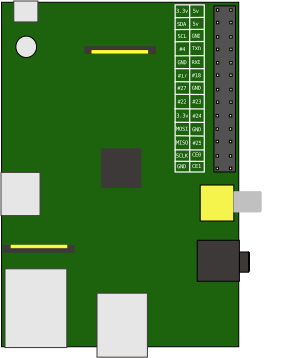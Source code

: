 <?xml version="1.0" encoding="UTF-8"?>
<dia:diagram xmlns:dia="http://www.lysator.liu.se/~alla/dia/">
  <dia:layer name="Background" visible="true" active="true">
    <dia:group>
      <dia:object type="Standard - Box" version="0" id="O0">
        <dia:attribute name="obj_pos">
          <dia:point val="3.496,3.801"/>
        </dia:attribute>
        <dia:attribute name="obj_bb">
          <dia:rectangle val="3.496,3.801;15.355,21.025"/>
        </dia:attribute>
        <dia:attribute name="elem_corner">
          <dia:point val="3.496,3.801"/>
        </dia:attribute>
        <dia:attribute name="elem_width">
          <dia:real val="11.859"/>
        </dia:attribute>
        <dia:attribute name="elem_height">
          <dia:real val="17.224"/>
        </dia:attribute>
        <dia:attribute name="border_width">
          <dia:real val="1.411e-38"/>
        </dia:attribute>
        <dia:attribute name="inner_color">
          <dia:color val="#1d630e"/>
        </dia:attribute>
        <dia:attribute name="show_background">
          <dia:boolean val="true"/>
        </dia:attribute>
      </dia:object>
      <dia:object type="Standard - Box" version="0" id="O1">
        <dia:attribute name="obj_pos">
          <dia:point val="14.115,3.981"/>
        </dia:attribute>
        <dia:attribute name="obj_bb">
          <dia:rectangle val="14.115,3.981;15.195,12.289"/>
        </dia:attribute>
        <dia:attribute name="elem_corner">
          <dia:point val="14.115,3.981"/>
        </dia:attribute>
        <dia:attribute name="elem_width">
          <dia:real val="1.08"/>
        </dia:attribute>
        <dia:attribute name="elem_height">
          <dia:real val="8.307"/>
        </dia:attribute>
        <dia:attribute name="border_width">
          <dia:real val="1.411e-38"/>
        </dia:attribute>
        <dia:attribute name="inner_color">
          <dia:color val="#525252"/>
        </dia:attribute>
        <dia:attribute name="show_background">
          <dia:boolean val="true"/>
        </dia:attribute>
      </dia:object>
      <dia:object type="Standard - Box" version="0" id="O2">
        <dia:attribute name="obj_pos">
          <dia:point val="14.243,5.471"/>
        </dia:attribute>
        <dia:attribute name="obj_bb">
          <dia:rectangle val="14.243,5.471;14.359,5.599"/>
        </dia:attribute>
        <dia:attribute name="elem_corner">
          <dia:point val="14.243,5.471"/>
        </dia:attribute>
        <dia:attribute name="elem_width">
          <dia:real val="0.116"/>
        </dia:attribute>
        <dia:attribute name="elem_height">
          <dia:real val="0.127"/>
        </dia:attribute>
        <dia:attribute name="border_width">
          <dia:real val="1.411e-38"/>
        </dia:attribute>
        <dia:attribute name="inner_color">
          <dia:color val="#f8efa3"/>
        </dia:attribute>
        <dia:attribute name="show_background">
          <dia:boolean val="true"/>
        </dia:attribute>
      </dia:object>
      <dia:object type="Standard - Box" version="0" id="O3">
        <dia:attribute name="obj_pos">
          <dia:point val="14.907,5.471"/>
        </dia:attribute>
        <dia:attribute name="obj_bb">
          <dia:rectangle val="14.907,5.471;15.023,5.599"/>
        </dia:attribute>
        <dia:attribute name="elem_corner">
          <dia:point val="14.907,5.471"/>
        </dia:attribute>
        <dia:attribute name="elem_width">
          <dia:real val="0.116"/>
        </dia:attribute>
        <dia:attribute name="elem_height">
          <dia:real val="0.127"/>
        </dia:attribute>
        <dia:attribute name="border_width">
          <dia:real val="1.411e-38"/>
        </dia:attribute>
        <dia:attribute name="inner_color">
          <dia:color val="#f8efa3"/>
        </dia:attribute>
        <dia:attribute name="show_background">
          <dia:boolean val="true"/>
        </dia:attribute>
      </dia:object>
      <dia:object type="Standard - Box" version="0" id="O4">
        <dia:attribute name="obj_pos">
          <dia:point val="14.243,4.126"/>
        </dia:attribute>
        <dia:attribute name="obj_bb">
          <dia:rectangle val="14.243,4.126;14.359,4.253"/>
        </dia:attribute>
        <dia:attribute name="elem_corner">
          <dia:point val="14.243,4.126"/>
        </dia:attribute>
        <dia:attribute name="elem_width">
          <dia:real val="0.116"/>
        </dia:attribute>
        <dia:attribute name="elem_height">
          <dia:real val="0.127"/>
        </dia:attribute>
        <dia:attribute name="border_width">
          <dia:real val="1.411e-38"/>
        </dia:attribute>
        <dia:attribute name="inner_color">
          <dia:color val="#f8efa3"/>
        </dia:attribute>
        <dia:attribute name="show_background">
          <dia:boolean val="true"/>
        </dia:attribute>
      </dia:object>
      <dia:object type="Standard - Box" version="0" id="O5">
        <dia:attribute name="obj_pos">
          <dia:point val="14.907,4.126"/>
        </dia:attribute>
        <dia:attribute name="obj_bb">
          <dia:rectangle val="14.907,4.126;15.023,4.253"/>
        </dia:attribute>
        <dia:attribute name="elem_corner">
          <dia:point val="14.907,4.126"/>
        </dia:attribute>
        <dia:attribute name="elem_width">
          <dia:real val="0.116"/>
        </dia:attribute>
        <dia:attribute name="elem_height">
          <dia:real val="0.127"/>
        </dia:attribute>
        <dia:attribute name="border_width">
          <dia:real val="1.411e-38"/>
        </dia:attribute>
        <dia:attribute name="inner_color">
          <dia:color val="#f8efa3"/>
        </dia:attribute>
        <dia:attribute name="show_background">
          <dia:boolean val="true"/>
        </dia:attribute>
      </dia:object>
      <dia:object type="Standard - Box" version="0" id="O6">
        <dia:attribute name="obj_pos">
          <dia:point val="14.243,4.751"/>
        </dia:attribute>
        <dia:attribute name="obj_bb">
          <dia:rectangle val="14.243,4.751;14.359,4.879"/>
        </dia:attribute>
        <dia:attribute name="elem_corner">
          <dia:point val="14.243,4.751"/>
        </dia:attribute>
        <dia:attribute name="elem_width">
          <dia:real val="0.116"/>
        </dia:attribute>
        <dia:attribute name="elem_height">
          <dia:real val="0.127"/>
        </dia:attribute>
        <dia:attribute name="border_width">
          <dia:real val="1.411e-38"/>
        </dia:attribute>
        <dia:attribute name="inner_color">
          <dia:color val="#f8efa3"/>
        </dia:attribute>
        <dia:attribute name="show_background">
          <dia:boolean val="true"/>
        </dia:attribute>
      </dia:object>
      <dia:object type="Standard - Box" version="0" id="O7">
        <dia:attribute name="obj_pos">
          <dia:point val="14.907,4.751"/>
        </dia:attribute>
        <dia:attribute name="obj_bb">
          <dia:rectangle val="14.907,4.751;15.023,4.879"/>
        </dia:attribute>
        <dia:attribute name="elem_corner">
          <dia:point val="14.907,4.751"/>
        </dia:attribute>
        <dia:attribute name="elem_width">
          <dia:real val="0.116"/>
        </dia:attribute>
        <dia:attribute name="elem_height">
          <dia:real val="0.127"/>
        </dia:attribute>
        <dia:attribute name="border_width">
          <dia:real val="1.411e-38"/>
        </dia:attribute>
        <dia:attribute name="inner_color">
          <dia:color val="#f8efa3"/>
        </dia:attribute>
        <dia:attribute name="show_background">
          <dia:boolean val="true"/>
        </dia:attribute>
      </dia:object>
      <dia:object type="Standard - Box" version="0" id="O8">
        <dia:attribute name="obj_pos">
          <dia:point val="14.243,6.096"/>
        </dia:attribute>
        <dia:attribute name="obj_bb">
          <dia:rectangle val="14.243,6.096;14.359,6.224"/>
        </dia:attribute>
        <dia:attribute name="elem_corner">
          <dia:point val="14.243,6.096"/>
        </dia:attribute>
        <dia:attribute name="elem_width">
          <dia:real val="0.116"/>
        </dia:attribute>
        <dia:attribute name="elem_height">
          <dia:real val="0.128"/>
        </dia:attribute>
        <dia:attribute name="border_width">
          <dia:real val="1.411e-38"/>
        </dia:attribute>
        <dia:attribute name="inner_color">
          <dia:color val="#f8efa3"/>
        </dia:attribute>
        <dia:attribute name="show_background">
          <dia:boolean val="true"/>
        </dia:attribute>
      </dia:object>
      <dia:object type="Standard - Box" version="0" id="O9">
        <dia:attribute name="obj_pos">
          <dia:point val="14.907,6.096"/>
        </dia:attribute>
        <dia:attribute name="obj_bb">
          <dia:rectangle val="14.907,6.096;15.023,6.224"/>
        </dia:attribute>
        <dia:attribute name="elem_corner">
          <dia:point val="14.907,6.096"/>
        </dia:attribute>
        <dia:attribute name="elem_width">
          <dia:real val="0.116"/>
        </dia:attribute>
        <dia:attribute name="elem_height">
          <dia:real val="0.128"/>
        </dia:attribute>
        <dia:attribute name="border_width">
          <dia:real val="1.411e-38"/>
        </dia:attribute>
        <dia:attribute name="inner_color">
          <dia:color val="#f8efa3"/>
        </dia:attribute>
        <dia:attribute name="show_background">
          <dia:boolean val="true"/>
        </dia:attribute>
      </dia:object>
      <dia:object type="Standard - Box" version="0" id="O10">
        <dia:attribute name="obj_pos">
          <dia:point val="14.243,8.106"/>
        </dia:attribute>
        <dia:attribute name="obj_bb">
          <dia:rectangle val="14.243,8.106;14.359,8.234"/>
        </dia:attribute>
        <dia:attribute name="elem_corner">
          <dia:point val="14.243,8.106"/>
        </dia:attribute>
        <dia:attribute name="elem_width">
          <dia:real val="0.116"/>
        </dia:attribute>
        <dia:attribute name="elem_height">
          <dia:real val="0.127"/>
        </dia:attribute>
        <dia:attribute name="border_width">
          <dia:real val="1.411e-38"/>
        </dia:attribute>
        <dia:attribute name="inner_color">
          <dia:color val="#f8efa3"/>
        </dia:attribute>
        <dia:attribute name="show_background">
          <dia:boolean val="true"/>
        </dia:attribute>
      </dia:object>
      <dia:object type="Standard - Box" version="0" id="O11">
        <dia:attribute name="obj_pos">
          <dia:point val="14.907,8.106"/>
        </dia:attribute>
        <dia:attribute name="obj_bb">
          <dia:rectangle val="14.907,8.106;15.023,8.234"/>
        </dia:attribute>
        <dia:attribute name="elem_corner">
          <dia:point val="14.907,8.106"/>
        </dia:attribute>
        <dia:attribute name="elem_width">
          <dia:real val="0.116"/>
        </dia:attribute>
        <dia:attribute name="elem_height">
          <dia:real val="0.127"/>
        </dia:attribute>
        <dia:attribute name="border_width">
          <dia:real val="1.411e-38"/>
        </dia:attribute>
        <dia:attribute name="inner_color">
          <dia:color val="#f8efa3"/>
        </dia:attribute>
        <dia:attribute name="show_background">
          <dia:boolean val="true"/>
        </dia:attribute>
      </dia:object>
      <dia:object type="Standard - Box" version="0" id="O12">
        <dia:attribute name="obj_pos">
          <dia:point val="14.243,8.732"/>
        </dia:attribute>
        <dia:attribute name="obj_bb">
          <dia:rectangle val="14.243,8.732;14.359,8.859"/>
        </dia:attribute>
        <dia:attribute name="elem_corner">
          <dia:point val="14.243,8.732"/>
        </dia:attribute>
        <dia:attribute name="elem_width">
          <dia:real val="0.116"/>
        </dia:attribute>
        <dia:attribute name="elem_height">
          <dia:real val="0.127"/>
        </dia:attribute>
        <dia:attribute name="border_width">
          <dia:real val="1.411e-38"/>
        </dia:attribute>
        <dia:attribute name="inner_color">
          <dia:color val="#f8efa3"/>
        </dia:attribute>
        <dia:attribute name="show_background">
          <dia:boolean val="true"/>
        </dia:attribute>
      </dia:object>
      <dia:object type="Standard - Box" version="0" id="O13">
        <dia:attribute name="obj_pos">
          <dia:point val="14.907,8.732"/>
        </dia:attribute>
        <dia:attribute name="obj_bb">
          <dia:rectangle val="14.907,8.732;15.023,8.859"/>
        </dia:attribute>
        <dia:attribute name="elem_corner">
          <dia:point val="14.907,8.732"/>
        </dia:attribute>
        <dia:attribute name="elem_width">
          <dia:real val="0.116"/>
        </dia:attribute>
        <dia:attribute name="elem_height">
          <dia:real val="0.127"/>
        </dia:attribute>
        <dia:attribute name="border_width">
          <dia:real val="1.411e-38"/>
        </dia:attribute>
        <dia:attribute name="inner_color">
          <dia:color val="#f8efa3"/>
        </dia:attribute>
        <dia:attribute name="show_background">
          <dia:boolean val="true"/>
        </dia:attribute>
      </dia:object>
      <dia:object type="Standard - Box" version="0" id="O14">
        <dia:attribute name="obj_pos">
          <dia:point val="14.243,6.761"/>
        </dia:attribute>
        <dia:attribute name="obj_bb">
          <dia:rectangle val="14.243,6.761;14.359,6.889"/>
        </dia:attribute>
        <dia:attribute name="elem_corner">
          <dia:point val="14.243,6.761"/>
        </dia:attribute>
        <dia:attribute name="elem_width">
          <dia:real val="0.116"/>
        </dia:attribute>
        <dia:attribute name="elem_height">
          <dia:real val="0.128"/>
        </dia:attribute>
        <dia:attribute name="border_width">
          <dia:real val="1.411e-38"/>
        </dia:attribute>
        <dia:attribute name="inner_color">
          <dia:color val="#f8efa3"/>
        </dia:attribute>
        <dia:attribute name="show_background">
          <dia:boolean val="true"/>
        </dia:attribute>
      </dia:object>
      <dia:object type="Standard - Box" version="0" id="O15">
        <dia:attribute name="obj_pos">
          <dia:point val="14.907,6.761"/>
        </dia:attribute>
        <dia:attribute name="obj_bb">
          <dia:rectangle val="14.907,6.761;15.023,6.889"/>
        </dia:attribute>
        <dia:attribute name="elem_corner">
          <dia:point val="14.907,6.761"/>
        </dia:attribute>
        <dia:attribute name="elem_width">
          <dia:real val="0.116"/>
        </dia:attribute>
        <dia:attribute name="elem_height">
          <dia:real val="0.128"/>
        </dia:attribute>
        <dia:attribute name="border_width">
          <dia:real val="1.411e-38"/>
        </dia:attribute>
        <dia:attribute name="inner_color">
          <dia:color val="#f8efa3"/>
        </dia:attribute>
        <dia:attribute name="show_background">
          <dia:boolean val="true"/>
        </dia:attribute>
      </dia:object>
      <dia:object type="Standard - Box" version="0" id="O16">
        <dia:attribute name="obj_pos">
          <dia:point val="14.243,7.386"/>
        </dia:attribute>
        <dia:attribute name="obj_bb">
          <dia:rectangle val="14.243,7.386;14.359,7.514"/>
        </dia:attribute>
        <dia:attribute name="elem_corner">
          <dia:point val="14.243,7.386"/>
        </dia:attribute>
        <dia:attribute name="elem_width">
          <dia:real val="0.116"/>
        </dia:attribute>
        <dia:attribute name="elem_height">
          <dia:real val="0.127"/>
        </dia:attribute>
        <dia:attribute name="border_width">
          <dia:real val="1.411e-38"/>
        </dia:attribute>
        <dia:attribute name="inner_color">
          <dia:color val="#f8efa3"/>
        </dia:attribute>
        <dia:attribute name="show_background">
          <dia:boolean val="true"/>
        </dia:attribute>
      </dia:object>
      <dia:object type="Standard - Box" version="0" id="O17">
        <dia:attribute name="obj_pos">
          <dia:point val="14.907,7.386"/>
        </dia:attribute>
        <dia:attribute name="obj_bb">
          <dia:rectangle val="14.907,7.386;15.023,7.514"/>
        </dia:attribute>
        <dia:attribute name="elem_corner">
          <dia:point val="14.907,7.386"/>
        </dia:attribute>
        <dia:attribute name="elem_width">
          <dia:real val="0.116"/>
        </dia:attribute>
        <dia:attribute name="elem_height">
          <dia:real val="0.127"/>
        </dia:attribute>
        <dia:attribute name="border_width">
          <dia:real val="1.411e-38"/>
        </dia:attribute>
        <dia:attribute name="inner_color">
          <dia:color val="#f8efa3"/>
        </dia:attribute>
        <dia:attribute name="show_background">
          <dia:boolean val="true"/>
        </dia:attribute>
      </dia:object>
      <dia:object type="Standard - Box" version="0" id="O18">
        <dia:attribute name="obj_pos">
          <dia:point val="14.223,9.411"/>
        </dia:attribute>
        <dia:attribute name="obj_bb">
          <dia:rectangle val="14.223,9.411;14.34,9.538"/>
        </dia:attribute>
        <dia:attribute name="elem_corner">
          <dia:point val="14.223,9.411"/>
        </dia:attribute>
        <dia:attribute name="elem_width">
          <dia:real val="0.116"/>
        </dia:attribute>
        <dia:attribute name="elem_height">
          <dia:real val="0.127"/>
        </dia:attribute>
        <dia:attribute name="border_width">
          <dia:real val="1.411e-38"/>
        </dia:attribute>
        <dia:attribute name="inner_color">
          <dia:color val="#f8efa3"/>
        </dia:attribute>
        <dia:attribute name="show_background">
          <dia:boolean val="true"/>
        </dia:attribute>
      </dia:object>
      <dia:object type="Standard - Box" version="0" id="O19">
        <dia:attribute name="obj_pos">
          <dia:point val="14.887,9.411"/>
        </dia:attribute>
        <dia:attribute name="obj_bb">
          <dia:rectangle val="14.887,9.411;15.004,9.538"/>
        </dia:attribute>
        <dia:attribute name="elem_corner">
          <dia:point val="14.887,9.411"/>
        </dia:attribute>
        <dia:attribute name="elem_width">
          <dia:real val="0.116"/>
        </dia:attribute>
        <dia:attribute name="elem_height">
          <dia:real val="0.127"/>
        </dia:attribute>
        <dia:attribute name="border_width">
          <dia:real val="1.411e-38"/>
        </dia:attribute>
        <dia:attribute name="inner_color">
          <dia:color val="#f8efa3"/>
        </dia:attribute>
        <dia:attribute name="show_background">
          <dia:boolean val="true"/>
        </dia:attribute>
      </dia:object>
      <dia:object type="Standard - Box" version="0" id="O20">
        <dia:attribute name="obj_pos">
          <dia:point val="14.223,11.421"/>
        </dia:attribute>
        <dia:attribute name="obj_bb">
          <dia:rectangle val="14.223,11.421;14.34,11.548"/>
        </dia:attribute>
        <dia:attribute name="elem_corner">
          <dia:point val="14.223,11.421"/>
        </dia:attribute>
        <dia:attribute name="elem_width">
          <dia:real val="0.116"/>
        </dia:attribute>
        <dia:attribute name="elem_height">
          <dia:real val="0.127"/>
        </dia:attribute>
        <dia:attribute name="border_width">
          <dia:real val="1.411e-38"/>
        </dia:attribute>
        <dia:attribute name="inner_color">
          <dia:color val="#f8efa3"/>
        </dia:attribute>
        <dia:attribute name="show_background">
          <dia:boolean val="true"/>
        </dia:attribute>
      </dia:object>
      <dia:object type="Standard - Box" version="0" id="O21">
        <dia:attribute name="obj_pos">
          <dia:point val="14.887,11.421"/>
        </dia:attribute>
        <dia:attribute name="obj_bb">
          <dia:rectangle val="14.887,11.421;15.004,11.548"/>
        </dia:attribute>
        <dia:attribute name="elem_corner">
          <dia:point val="14.887,11.421"/>
        </dia:attribute>
        <dia:attribute name="elem_width">
          <dia:real val="0.116"/>
        </dia:attribute>
        <dia:attribute name="elem_height">
          <dia:real val="0.127"/>
        </dia:attribute>
        <dia:attribute name="border_width">
          <dia:real val="1.411e-38"/>
        </dia:attribute>
        <dia:attribute name="inner_color">
          <dia:color val="#f8efa3"/>
        </dia:attribute>
        <dia:attribute name="show_background">
          <dia:boolean val="true"/>
        </dia:attribute>
      </dia:object>
      <dia:object type="Standard - Box" version="0" id="O22">
        <dia:attribute name="obj_pos">
          <dia:point val="14.223,12.046"/>
        </dia:attribute>
        <dia:attribute name="obj_bb">
          <dia:rectangle val="14.223,12.046;14.34,12.174"/>
        </dia:attribute>
        <dia:attribute name="elem_corner">
          <dia:point val="14.223,12.046"/>
        </dia:attribute>
        <dia:attribute name="elem_width">
          <dia:real val="0.116"/>
        </dia:attribute>
        <dia:attribute name="elem_height">
          <dia:real val="0.127"/>
        </dia:attribute>
        <dia:attribute name="border_width">
          <dia:real val="1.411e-38"/>
        </dia:attribute>
        <dia:attribute name="inner_color">
          <dia:color val="#f8efa3"/>
        </dia:attribute>
        <dia:attribute name="show_background">
          <dia:boolean val="true"/>
        </dia:attribute>
      </dia:object>
      <dia:object type="Standard - Box" version="0" id="O23">
        <dia:attribute name="obj_pos">
          <dia:point val="14.887,12.046"/>
        </dia:attribute>
        <dia:attribute name="obj_bb">
          <dia:rectangle val="14.887,12.046;15.004,12.174"/>
        </dia:attribute>
        <dia:attribute name="elem_corner">
          <dia:point val="14.887,12.046"/>
        </dia:attribute>
        <dia:attribute name="elem_width">
          <dia:real val="0.116"/>
        </dia:attribute>
        <dia:attribute name="elem_height">
          <dia:real val="0.127"/>
        </dia:attribute>
        <dia:attribute name="border_width">
          <dia:real val="1.411e-38"/>
        </dia:attribute>
        <dia:attribute name="inner_color">
          <dia:color val="#f8efa3"/>
        </dia:attribute>
        <dia:attribute name="show_background">
          <dia:boolean val="true"/>
        </dia:attribute>
      </dia:object>
      <dia:object type="Standard - Box" version="0" id="O24">
        <dia:attribute name="obj_pos">
          <dia:point val="14.223,10.075"/>
        </dia:attribute>
        <dia:attribute name="obj_bb">
          <dia:rectangle val="14.223,10.075;14.34,10.203"/>
        </dia:attribute>
        <dia:attribute name="elem_corner">
          <dia:point val="14.223,10.075"/>
        </dia:attribute>
        <dia:attribute name="elem_width">
          <dia:real val="0.116"/>
        </dia:attribute>
        <dia:attribute name="elem_height">
          <dia:real val="0.127"/>
        </dia:attribute>
        <dia:attribute name="border_width">
          <dia:real val="1.411e-38"/>
        </dia:attribute>
        <dia:attribute name="inner_color">
          <dia:color val="#f8efa3"/>
        </dia:attribute>
        <dia:attribute name="show_background">
          <dia:boolean val="true"/>
        </dia:attribute>
      </dia:object>
      <dia:object type="Standard - Box" version="0" id="O25">
        <dia:attribute name="obj_pos">
          <dia:point val="14.887,10.075"/>
        </dia:attribute>
        <dia:attribute name="obj_bb">
          <dia:rectangle val="14.887,10.075;15.004,10.203"/>
        </dia:attribute>
        <dia:attribute name="elem_corner">
          <dia:point val="14.887,10.075"/>
        </dia:attribute>
        <dia:attribute name="elem_width">
          <dia:real val="0.116"/>
        </dia:attribute>
        <dia:attribute name="elem_height">
          <dia:real val="0.127"/>
        </dia:attribute>
        <dia:attribute name="border_width">
          <dia:real val="1.411e-38"/>
        </dia:attribute>
        <dia:attribute name="inner_color">
          <dia:color val="#f8efa3"/>
        </dia:attribute>
        <dia:attribute name="show_background">
          <dia:boolean val="true"/>
        </dia:attribute>
      </dia:object>
      <dia:object type="Standard - Box" version="0" id="O26">
        <dia:attribute name="obj_pos">
          <dia:point val="14.223,10.701"/>
        </dia:attribute>
        <dia:attribute name="obj_bb">
          <dia:rectangle val="14.223,10.701;14.34,10.828"/>
        </dia:attribute>
        <dia:attribute name="elem_corner">
          <dia:point val="14.223,10.701"/>
        </dia:attribute>
        <dia:attribute name="elem_width">
          <dia:real val="0.116"/>
        </dia:attribute>
        <dia:attribute name="elem_height">
          <dia:real val="0.127"/>
        </dia:attribute>
        <dia:attribute name="border_width">
          <dia:real val="1.411e-38"/>
        </dia:attribute>
        <dia:attribute name="inner_color">
          <dia:color val="#f8efa3"/>
        </dia:attribute>
        <dia:attribute name="show_background">
          <dia:boolean val="true"/>
        </dia:attribute>
      </dia:object>
      <dia:object type="Standard - Box" version="0" id="O27">
        <dia:attribute name="obj_pos">
          <dia:point val="14.887,10.701"/>
        </dia:attribute>
        <dia:attribute name="obj_bb">
          <dia:rectangle val="14.887,10.701;15.004,10.828"/>
        </dia:attribute>
        <dia:attribute name="elem_corner">
          <dia:point val="14.887,10.701"/>
        </dia:attribute>
        <dia:attribute name="elem_width">
          <dia:real val="0.116"/>
        </dia:attribute>
        <dia:attribute name="elem_height">
          <dia:real val="0.127"/>
        </dia:attribute>
        <dia:attribute name="border_width">
          <dia:real val="1.411e-38"/>
        </dia:attribute>
        <dia:attribute name="inner_color">
          <dia:color val="#f8efa3"/>
        </dia:attribute>
        <dia:attribute name="show_background">
          <dia:boolean val="true"/>
        </dia:attribute>
      </dia:object>
      <dia:object type="Standard - Box" version="0" id="O28">
        <dia:attribute name="obj_pos">
          <dia:point val="13.428,12.939"/>
        </dia:attribute>
        <dia:attribute name="obj_bb">
          <dia:rectangle val="13.428,12.939;15.107,14.739"/>
        </dia:attribute>
        <dia:attribute name="elem_corner">
          <dia:point val="13.428,12.939"/>
        </dia:attribute>
        <dia:attribute name="elem_width">
          <dia:real val="1.68"/>
        </dia:attribute>
        <dia:attribute name="elem_height">
          <dia:real val="1.8"/>
        </dia:attribute>
        <dia:attribute name="border_width">
          <dia:real val="1.411e-38"/>
        </dia:attribute>
        <dia:attribute name="inner_color">
          <dia:color val="#f4f44c"/>
        </dia:attribute>
        <dia:attribute name="show_background">
          <dia:boolean val="true"/>
        </dia:attribute>
      </dia:object>
      <dia:object type="Standard - Box" version="0" id="O29">
        <dia:attribute name="obj_pos">
          <dia:point val="16.367,13.281"/>
        </dia:attribute>
        <dia:attribute name="obj_bb">
          <dia:rectangle val="16.367,13.281;16.477,14.263"/>
        </dia:attribute>
        <dia:attribute name="elem_corner">
          <dia:point val="16.367,13.281"/>
        </dia:attribute>
        <dia:attribute name="elem_width">
          <dia:real val="0.109"/>
        </dia:attribute>
        <dia:attribute name="elem_height">
          <dia:real val="0.982"/>
        </dia:attribute>
        <dia:attribute name="border_width">
          <dia:real val="1.411e-38"/>
        </dia:attribute>
        <dia:attribute name="border_color">
          <dia:color val="#c0c0c0"/>
        </dia:attribute>
        <dia:attribute name="inner_color">
          <dia:color val="#c0c0c0"/>
        </dia:attribute>
        <dia:attribute name="show_background">
          <dia:boolean val="true"/>
        </dia:attribute>
        <dia:attribute name="corner_radius">
          <dia:real val="1.1"/>
        </dia:attribute>
      </dia:object>
      <dia:object type="Standard - Box" version="0" id="O30">
        <dia:attribute name="obj_pos">
          <dia:point val="15.113,13.276"/>
        </dia:attribute>
        <dia:attribute name="obj_bb">
          <dia:rectangle val="15.113,13.276;16.433,14.286"/>
        </dia:attribute>
        <dia:attribute name="elem_corner">
          <dia:point val="15.113,13.276"/>
        </dia:attribute>
        <dia:attribute name="elem_width">
          <dia:real val="1.32"/>
        </dia:attribute>
        <dia:attribute name="elem_height">
          <dia:real val="1.009"/>
        </dia:attribute>
        <dia:attribute name="border_width">
          <dia:real val="1.411e-38"/>
        </dia:attribute>
        <dia:attribute name="border_color">
          <dia:color val="#c0c0c0"/>
        </dia:attribute>
        <dia:attribute name="inner_color">
          <dia:color val="#c0c0c0"/>
        </dia:attribute>
        <dia:attribute name="show_background">
          <dia:boolean val="true"/>
        </dia:attribute>
      </dia:object>
      <dia:object type="Standard - Box" version="0" id="O31">
        <dia:attribute name="obj_pos">
          <dia:point val="13.28,15.702"/>
        </dia:attribute>
        <dia:attribute name="obj_bb">
          <dia:rectangle val="13.28,15.702;15.387,17.75"/>
        </dia:attribute>
        <dia:attribute name="elem_corner">
          <dia:point val="13.28,15.702"/>
        </dia:attribute>
        <dia:attribute name="elem_width">
          <dia:real val="2.106"/>
        </dia:attribute>
        <dia:attribute name="elem_height">
          <dia:real val="2.048"/>
        </dia:attribute>
        <dia:attribute name="border_width">
          <dia:real val="1.411e-38"/>
        </dia:attribute>
        <dia:attribute name="inner_color">
          <dia:color val="#3e3939"/>
        </dia:attribute>
        <dia:attribute name="show_background">
          <dia:boolean val="true"/>
        </dia:attribute>
      </dia:object>
      <dia:object type="Standard - Box" version="0" id="O32">
        <dia:attribute name="obj_pos">
          <dia:point val="15.784,16.292"/>
        </dia:attribute>
        <dia:attribute name="obj_bb">
          <dia:rectangle val="15.784,16.292;15.894,17.275"/>
        </dia:attribute>
        <dia:attribute name="elem_corner">
          <dia:point val="15.784,16.292"/>
        </dia:attribute>
        <dia:attribute name="elem_width">
          <dia:real val="0.109"/>
        </dia:attribute>
        <dia:attribute name="elem_height">
          <dia:real val="0.982"/>
        </dia:attribute>
        <dia:attribute name="border_width">
          <dia:real val="1.411e-38"/>
        </dia:attribute>
        <dia:attribute name="inner_color">
          <dia:color val="#3e3939"/>
        </dia:attribute>
        <dia:attribute name="show_background">
          <dia:boolean val="true"/>
        </dia:attribute>
        <dia:attribute name="corner_radius">
          <dia:real val="1.1"/>
        </dia:attribute>
      </dia:object>
      <dia:object type="Standard - Box" version="0" id="O33">
        <dia:attribute name="obj_pos">
          <dia:point val="15.392,16.288"/>
        </dia:attribute>
        <dia:attribute name="obj_bb">
          <dia:rectangle val="15.392,16.288;15.845,17.297"/>
        </dia:attribute>
        <dia:attribute name="elem_corner">
          <dia:point val="15.392,16.288"/>
        </dia:attribute>
        <dia:attribute name="elem_width">
          <dia:real val="0.454"/>
        </dia:attribute>
        <dia:attribute name="elem_height">
          <dia:real val="1.009"/>
        </dia:attribute>
        <dia:attribute name="border_width">
          <dia:real val="1.411e-38"/>
        </dia:attribute>
        <dia:attribute name="inner_color">
          <dia:color val="#3e3939"/>
        </dia:attribute>
        <dia:attribute name="show_background">
          <dia:boolean val="true"/>
        </dia:attribute>
      </dia:object>
      <dia:object type="Standard - Box" version="0" id="O34">
        <dia:attribute name="obj_pos">
          <dia:point val="8.268,18.346"/>
        </dia:attribute>
        <dia:attribute name="obj_bb">
          <dia:rectangle val="8.268,18.346;10.788,21.546"/>
        </dia:attribute>
        <dia:attribute name="elem_corner">
          <dia:point val="8.268,18.346"/>
        </dia:attribute>
        <dia:attribute name="elem_width">
          <dia:real val="2.52"/>
        </dia:attribute>
        <dia:attribute name="elem_height">
          <dia:real val="3.2"/>
        </dia:attribute>
        <dia:attribute name="border_width">
          <dia:real val="1.411e-38"/>
        </dia:attribute>
        <dia:attribute name="border_color">
          <dia:color val="#3e3939"/>
        </dia:attribute>
        <dia:attribute name="inner_color">
          <dia:color val="#e6e6e6"/>
        </dia:attribute>
        <dia:attribute name="show_background">
          <dia:boolean val="true"/>
        </dia:attribute>
      </dia:object>
      <dia:object type="Standard - Box" version="0" id="O35">
        <dia:attribute name="obj_pos">
          <dia:point val="3.668,17.129"/>
        </dia:attribute>
        <dia:attribute name="obj_bb">
          <dia:rectangle val="3.668,17.129;6.759,21.066"/>
        </dia:attribute>
        <dia:attribute name="elem_corner">
          <dia:point val="3.668,17.129"/>
        </dia:attribute>
        <dia:attribute name="elem_width">
          <dia:real val="3.091"/>
        </dia:attribute>
        <dia:attribute name="elem_height">
          <dia:real val="3.937"/>
        </dia:attribute>
        <dia:attribute name="border_width">
          <dia:real val="1.411e-38"/>
        </dia:attribute>
        <dia:attribute name="border_color">
          <dia:color val="#3e3939"/>
        </dia:attribute>
        <dia:attribute name="inner_color">
          <dia:color val="#e6e6e6"/>
        </dia:attribute>
        <dia:attribute name="show_background">
          <dia:boolean val="true"/>
        </dia:attribute>
      </dia:object>
      <dia:object type="Standard - Box" version="0" id="O36">
        <dia:attribute name="obj_pos">
          <dia:point val="3.468,12.306"/>
        </dia:attribute>
        <dia:attribute name="obj_bb">
          <dia:rectangle val="3.468,12.306;5.42,14.47"/>
        </dia:attribute>
        <dia:attribute name="elem_corner">
          <dia:point val="3.468,12.306"/>
        </dia:attribute>
        <dia:attribute name="elem_width">
          <dia:real val="1.952"/>
        </dia:attribute>
        <dia:attribute name="elem_height">
          <dia:real val="2.164"/>
        </dia:attribute>
        <dia:attribute name="border_width">
          <dia:real val="1.411e-38"/>
        </dia:attribute>
        <dia:attribute name="border_color">
          <dia:color val="#3e3939"/>
        </dia:attribute>
        <dia:attribute name="inner_color">
          <dia:color val="#e6e6e6"/>
        </dia:attribute>
        <dia:attribute name="show_background">
          <dia:boolean val="true"/>
        </dia:attribute>
      </dia:object>
      <dia:object type="Standard - Ellipse" version="0" id="O37">
        <dia:attribute name="obj_pos">
          <dia:point val="4.21,5.492"/>
        </dia:attribute>
        <dia:attribute name="obj_bb">
          <dia:rectangle val="4.21,5.492;5.248,6.565"/>
        </dia:attribute>
        <dia:attribute name="elem_corner">
          <dia:point val="4.21,5.492"/>
        </dia:attribute>
        <dia:attribute name="elem_width">
          <dia:real val="1.038"/>
        </dia:attribute>
        <dia:attribute name="elem_height">
          <dia:real val="1.073"/>
        </dia:attribute>
        <dia:attribute name="border_width">
          <dia:real val="1.411e-38"/>
        </dia:attribute>
        <dia:attribute name="inner_color">
          <dia:color val="#e6e6e6"/>
        </dia:attribute>
      </dia:object>
      <dia:object type="Standard - Box" version="0" id="O38">
        <dia:attribute name="obj_pos">
          <dia:point val="4.107,3.738"/>
        </dia:attribute>
        <dia:attribute name="obj_bb">
          <dia:rectangle val="4.107,3.738;5.313,4.785"/>
        </dia:attribute>
        <dia:attribute name="elem_corner">
          <dia:point val="4.107,3.738"/>
        </dia:attribute>
        <dia:attribute name="elem_width">
          <dia:real val="1.206"/>
        </dia:attribute>
        <dia:attribute name="elem_height">
          <dia:real val="1.047"/>
        </dia:attribute>
        <dia:attribute name="border_width">
          <dia:real val="1.411e-38"/>
        </dia:attribute>
        <dia:attribute name="border_color">
          <dia:color val="#3e3939"/>
        </dia:attribute>
        <dia:attribute name="inner_color">
          <dia:color val="#e6e6e6"/>
        </dia:attribute>
        <dia:attribute name="show_background">
          <dia:boolean val="true"/>
        </dia:attribute>
      </dia:object>
      <dia:object type="Standard - Box" version="0" id="O39">
        <dia:attribute name="obj_pos">
          <dia:point val="8.487,11.13"/>
        </dia:attribute>
        <dia:attribute name="obj_bb">
          <dia:rectangle val="8.487,11.13;10.463,13.055"/>
        </dia:attribute>
        <dia:attribute name="elem_corner">
          <dia:point val="8.487,11.13"/>
        </dia:attribute>
        <dia:attribute name="elem_width">
          <dia:real val="1.976"/>
        </dia:attribute>
        <dia:attribute name="elem_height">
          <dia:real val="1.925"/>
        </dia:attribute>
        <dia:attribute name="border_width">
          <dia:real val="1.411e-38"/>
        </dia:attribute>
        <dia:attribute name="border_color">
          <dia:color val="#3e3939"/>
        </dia:attribute>
        <dia:attribute name="inner_color">
          <dia:color val="#3e3939"/>
        </dia:attribute>
        <dia:attribute name="show_background">
          <dia:boolean val="true"/>
        </dia:attribute>
      </dia:object>
      <dia:object type="Standard - Box" version="0" id="O40">
        <dia:attribute name="obj_pos">
          <dia:point val="7.663,6.02"/>
        </dia:attribute>
        <dia:attribute name="obj_bb">
          <dia:rectangle val="7.663,6.02;11.188,6.355"/>
        </dia:attribute>
        <dia:attribute name="elem_corner">
          <dia:point val="7.663,6.02"/>
        </dia:attribute>
        <dia:attribute name="elem_width">
          <dia:real val="3.525"/>
        </dia:attribute>
        <dia:attribute name="elem_height">
          <dia:real val="0.335"/>
        </dia:attribute>
        <dia:attribute name="border_width">
          <dia:real val="1.411e-38"/>
        </dia:attribute>
        <dia:attribute name="border_color">
          <dia:color val="#3e3939"/>
        </dia:attribute>
        <dia:attribute name="inner_color">
          <dia:color val="#3e3939"/>
        </dia:attribute>
        <dia:attribute name="show_background">
          <dia:boolean val="true"/>
        </dia:attribute>
      </dia:object>
      <dia:object type="Standard - Box" version="0" id="O41">
        <dia:attribute name="obj_pos">
          <dia:point val="8.02,6.221"/>
        </dia:attribute>
        <dia:attribute name="obj_bb">
          <dia:rectangle val="8.02,6.221;10.798,6.34"/>
        </dia:attribute>
        <dia:attribute name="elem_corner">
          <dia:point val="8.02,6.221"/>
        </dia:attribute>
        <dia:attribute name="elem_width">
          <dia:real val="2.778"/>
        </dia:attribute>
        <dia:attribute name="elem_height">
          <dia:real val="0.119"/>
        </dia:attribute>
        <dia:attribute name="border_width">
          <dia:real val="1.411e-38"/>
        </dia:attribute>
        <dia:attribute name="border_color">
          <dia:color val="#ffff40"/>
        </dia:attribute>
        <dia:attribute name="inner_color">
          <dia:color val="#ffff40"/>
        </dia:attribute>
        <dia:attribute name="show_background">
          <dia:boolean val="true"/>
        </dia:attribute>
      </dia:object>
      <dia:object type="Standard - Box" version="0" id="O42">
        <dia:attribute name="obj_pos">
          <dia:point val="3.59,15.961"/>
        </dia:attribute>
        <dia:attribute name="obj_bb">
          <dia:rectangle val="3.59,15.961;7.116,16.297"/>
        </dia:attribute>
        <dia:attribute name="elem_corner">
          <dia:point val="3.59,15.961"/>
        </dia:attribute>
        <dia:attribute name="elem_width">
          <dia:real val="3.525"/>
        </dia:attribute>
        <dia:attribute name="elem_height">
          <dia:real val="0.335"/>
        </dia:attribute>
        <dia:attribute name="border_width">
          <dia:real val="1.411e-38"/>
        </dia:attribute>
        <dia:attribute name="border_color">
          <dia:color val="#3e3939"/>
        </dia:attribute>
        <dia:attribute name="inner_color">
          <dia:color val="#3e3939"/>
        </dia:attribute>
        <dia:attribute name="show_background">
          <dia:boolean val="true"/>
        </dia:attribute>
      </dia:object>
      <dia:object type="Standard - Box" version="0" id="O43">
        <dia:attribute name="obj_pos">
          <dia:point val="3.978,15.953"/>
        </dia:attribute>
        <dia:attribute name="obj_bb">
          <dia:rectangle val="3.978,15.953;6.756,16.072"/>
        </dia:attribute>
        <dia:attribute name="elem_corner">
          <dia:point val="3.978,15.953"/>
        </dia:attribute>
        <dia:attribute name="elem_width">
          <dia:real val="2.778"/>
        </dia:attribute>
        <dia:attribute name="elem_height">
          <dia:real val="0.118"/>
        </dia:attribute>
        <dia:attribute name="border_width">
          <dia:real val="1.411e-38"/>
        </dia:attribute>
        <dia:attribute name="border_color">
          <dia:color val="#ffff40"/>
        </dia:attribute>
        <dia:attribute name="inner_color">
          <dia:color val="#ffff40"/>
        </dia:attribute>
        <dia:attribute name="show_background">
          <dia:boolean val="true"/>
        </dia:attribute>
      </dia:object>
      <dia:object type="Standard - Box" version="0" id="O44">
        <dia:attribute name="obj_pos">
          <dia:point val="12.175,3.931"/>
        </dia:attribute>
        <dia:attribute name="obj_bb">
          <dia:rectangle val="12.145,3.901;13.661,12.319"/>
        </dia:attribute>
        <dia:attribute name="elem_corner">
          <dia:point val="12.175,3.931"/>
        </dia:attribute>
        <dia:attribute name="elem_width">
          <dia:real val="1.456"/>
        </dia:attribute>
        <dia:attribute name="elem_height">
          <dia:real val="8.357"/>
        </dia:attribute>
        <dia:attribute name="border_width">
          <dia:real val="0.06"/>
        </dia:attribute>
        <dia:attribute name="border_color">
          <dia:color val="#ffffff"/>
        </dia:attribute>
        <dia:attribute name="inner_color">
          <dia:color val="#1d630e"/>
        </dia:attribute>
        <dia:attribute name="show_background">
          <dia:boolean val="true"/>
        </dia:attribute>
      </dia:object>
      <dia:object type="Standard - Line" version="0" id="O45">
        <dia:attribute name="obj_pos">
          <dia:point val="12.903,12.289"/>
        </dia:attribute>
        <dia:attribute name="obj_bb">
          <dia:rectangle val="12.873,3.901;12.933,12.319"/>
        </dia:attribute>
        <dia:attribute name="conn_endpoints">
          <dia:point val="12.903,12.289"/>
          <dia:point val="12.903,3.931"/>
        </dia:attribute>
        <dia:attribute name="numcp">
          <dia:int val="1"/>
        </dia:attribute>
        <dia:attribute name="line_color">
          <dia:color val="#ffffff"/>
        </dia:attribute>
        <dia:attribute name="line_width">
          <dia:real val="0.06"/>
        </dia:attribute>
        <dia:connections>
          <dia:connection handle="0" to="O44" connection="6"/>
          <dia:connection handle="1" to="O44" connection="1"/>
        </dia:connections>
      </dia:object>
      <dia:object type="Standard - Line" version="0" id="O46">
        <dia:attribute name="obj_pos">
          <dia:point val="12.151,11.752"/>
        </dia:attribute>
        <dia:attribute name="obj_bb">
          <dia:rectangle val="12.12,11.722;13.682,11.789"/>
        </dia:attribute>
        <dia:attribute name="conn_endpoints">
          <dia:point val="12.151,11.752"/>
          <dia:point val="13.652,11.758"/>
        </dia:attribute>
        <dia:attribute name="numcp">
          <dia:int val="1"/>
        </dia:attribute>
        <dia:attribute name="line_color">
          <dia:color val="#ffffff"/>
        </dia:attribute>
        <dia:attribute name="line_width">
          <dia:real val="0.06"/>
        </dia:attribute>
      </dia:object>
      <dia:object type="Standard - Line" version="0" id="O47">
        <dia:attribute name="obj_pos">
          <dia:point val="12.151,11.18"/>
        </dia:attribute>
        <dia:attribute name="obj_bb">
          <dia:rectangle val="12.121,11.15;13.682,11.217"/>
        </dia:attribute>
        <dia:attribute name="conn_endpoints">
          <dia:point val="12.151,11.18"/>
          <dia:point val="13.652,11.186"/>
        </dia:attribute>
        <dia:attribute name="numcp">
          <dia:int val="1"/>
        </dia:attribute>
        <dia:attribute name="line_color">
          <dia:color val="#ffffff"/>
        </dia:attribute>
        <dia:attribute name="line_width">
          <dia:real val="0.06"/>
        </dia:attribute>
      </dia:object>
      <dia:object type="Standard - Line" version="0" id="O48">
        <dia:attribute name="obj_pos">
          <dia:point val="12.145,9.801"/>
        </dia:attribute>
        <dia:attribute name="obj_bb">
          <dia:rectangle val="12.114,9.771;13.676,9.838"/>
        </dia:attribute>
        <dia:attribute name="conn_endpoints">
          <dia:point val="12.145,9.801"/>
          <dia:point val="13.646,9.808"/>
        </dia:attribute>
        <dia:attribute name="numcp">
          <dia:int val="1"/>
        </dia:attribute>
        <dia:attribute name="line_color">
          <dia:color val="#ffffff"/>
        </dia:attribute>
        <dia:attribute name="line_width">
          <dia:real val="0.06"/>
        </dia:attribute>
      </dia:object>
      <dia:object type="Standard - Line" version="0" id="O49">
        <dia:attribute name="obj_pos">
          <dia:point val="12.134,9.129"/>
        </dia:attribute>
        <dia:attribute name="obj_bb">
          <dia:rectangle val="12.104,9.098;13.666,9.165"/>
        </dia:attribute>
        <dia:attribute name="conn_endpoints">
          <dia:point val="12.134,9.129"/>
          <dia:point val="13.636,9.135"/>
        </dia:attribute>
        <dia:attribute name="numcp">
          <dia:int val="1"/>
        </dia:attribute>
        <dia:attribute name="line_color">
          <dia:color val="#ffffff"/>
        </dia:attribute>
        <dia:attribute name="line_width">
          <dia:real val="0.06"/>
        </dia:attribute>
      </dia:object>
      <dia:object type="Standard - Line" version="0" id="O50">
        <dia:attribute name="obj_pos">
          <dia:point val="12.186,8.403"/>
        </dia:attribute>
        <dia:attribute name="obj_bb">
          <dia:rectangle val="12.156,8.373;13.664,8.444"/>
        </dia:attribute>
        <dia:attribute name="conn_endpoints">
          <dia:point val="12.186,8.403"/>
          <dia:point val="13.634,8.414"/>
        </dia:attribute>
        <dia:attribute name="numcp">
          <dia:int val="1"/>
        </dia:attribute>
        <dia:attribute name="line_color">
          <dia:color val="#ffffff"/>
        </dia:attribute>
        <dia:attribute name="line_width">
          <dia:real val="0.06"/>
        </dia:attribute>
      </dia:object>
      <dia:object type="Standard - Line" version="0" id="O51">
        <dia:attribute name="obj_pos">
          <dia:point val="12.201,10.473"/>
        </dia:attribute>
        <dia:attribute name="obj_bb">
          <dia:rectangle val="12.171,10.443;13.639,10.522"/>
        </dia:attribute>
        <dia:attribute name="conn_endpoints">
          <dia:point val="12.201,10.473"/>
          <dia:point val="13.608,10.491"/>
        </dia:attribute>
        <dia:attribute name="numcp">
          <dia:int val="1"/>
        </dia:attribute>
        <dia:attribute name="line_color">
          <dia:color val="#ffffff"/>
        </dia:attribute>
        <dia:attribute name="line_width">
          <dia:real val="0.06"/>
        </dia:attribute>
      </dia:object>
      <dia:object type="Standard - Line" version="0" id="O52">
        <dia:attribute name="obj_pos">
          <dia:point val="12.149,7.774"/>
        </dia:attribute>
        <dia:attribute name="obj_bb">
          <dia:rectangle val="12.118,7.744;13.68,7.811"/>
        </dia:attribute>
        <dia:attribute name="conn_endpoints">
          <dia:point val="12.149,7.774"/>
          <dia:point val="13.65,7.781"/>
        </dia:attribute>
        <dia:attribute name="numcp">
          <dia:int val="1"/>
        </dia:attribute>
        <dia:attribute name="line_color">
          <dia:color val="#ffffff"/>
        </dia:attribute>
        <dia:attribute name="line_width">
          <dia:real val="0.06"/>
        </dia:attribute>
      </dia:object>
      <dia:object type="Standard - Line" version="0" id="O53">
        <dia:attribute name="obj_pos">
          <dia:point val="12.146,7.119"/>
        </dia:attribute>
        <dia:attribute name="obj_bb">
          <dia:rectangle val="12.115,7.089;13.677,7.155"/>
        </dia:attribute>
        <dia:attribute name="conn_endpoints">
          <dia:point val="12.146,7.119"/>
          <dia:point val="13.647,7.125"/>
        </dia:attribute>
        <dia:attribute name="numcp">
          <dia:int val="1"/>
        </dia:attribute>
        <dia:attribute name="line_color">
          <dia:color val="#ffffff"/>
        </dia:attribute>
        <dia:attribute name="line_width">
          <dia:real val="0.06"/>
        </dia:attribute>
      </dia:object>
      <dia:object type="Standard - Line" version="0" id="O54">
        <dia:attribute name="obj_pos">
          <dia:point val="12.156,6.483"/>
        </dia:attribute>
        <dia:attribute name="obj_bb">
          <dia:rectangle val="12.126,6.44;13.644,6.513"/>
        </dia:attribute>
        <dia:attribute name="conn_endpoints">
          <dia:point val="12.156,6.483"/>
          <dia:point val="13.614,6.47"/>
        </dia:attribute>
        <dia:attribute name="numcp">
          <dia:int val="1"/>
        </dia:attribute>
        <dia:attribute name="line_color">
          <dia:color val="#ffffff"/>
        </dia:attribute>
        <dia:attribute name="line_width">
          <dia:real val="0.06"/>
        </dia:attribute>
      </dia:object>
      <dia:object type="Standard - Line" version="0" id="O55">
        <dia:attribute name="obj_pos">
          <dia:point val="12.156,5.778"/>
        </dia:attribute>
        <dia:attribute name="obj_bb">
          <dia:rectangle val="12.126,5.732;13.658,5.808"/>
        </dia:attribute>
        <dia:attribute name="conn_endpoints">
          <dia:point val="12.156,5.778"/>
          <dia:point val="13.628,5.762"/>
        </dia:attribute>
        <dia:attribute name="numcp">
          <dia:int val="1"/>
        </dia:attribute>
        <dia:attribute name="line_color">
          <dia:color val="#ffffff"/>
        </dia:attribute>
        <dia:attribute name="line_width">
          <dia:real val="0.06"/>
        </dia:attribute>
      </dia:object>
      <dia:object type="Standard - Line" version="0" id="O56">
        <dia:attribute name="obj_pos">
          <dia:point val="12.139,5.169"/>
        </dia:attribute>
        <dia:attribute name="obj_bb">
          <dia:rectangle val="12.108,5.122;13.641,5.199"/>
        </dia:attribute>
        <dia:attribute name="conn_endpoints">
          <dia:point val="12.139,5.169"/>
          <dia:point val="13.61,5.153"/>
        </dia:attribute>
        <dia:attribute name="numcp">
          <dia:int val="1"/>
        </dia:attribute>
        <dia:attribute name="line_color">
          <dia:color val="#ffffff"/>
        </dia:attribute>
        <dia:attribute name="line_width">
          <dia:real val="0.06"/>
        </dia:attribute>
      </dia:object>
      <dia:object type="Standard - Line" version="0" id="O57">
        <dia:attribute name="obj_pos">
          <dia:point val="12.166,4.573"/>
        </dia:attribute>
        <dia:attribute name="obj_bb">
          <dia:rectangle val="12.135,4.527;13.668,4.603"/>
        </dia:attribute>
        <dia:attribute name="conn_endpoints">
          <dia:point val="12.166,4.573"/>
          <dia:point val="13.637,4.557"/>
        </dia:attribute>
        <dia:attribute name="numcp">
          <dia:int val="1"/>
        </dia:attribute>
        <dia:attribute name="line_color">
          <dia:color val="#ffffff"/>
        </dia:attribute>
        <dia:attribute name="line_width">
          <dia:real val="0.06"/>
        </dia:attribute>
      </dia:object>
      <dia:object type="Standard - Text" version="1" id="O58">
        <dia:attribute name="obj_pos">
          <dia:point val="12.273,4.987"/>
        </dia:attribute>
        <dia:attribute name="obj_bb">
          <dia:rectangle val="12.273,4.735;12.761,5.053"/>
        </dia:attribute>
        <dia:attribute name="text">
          <dia:composite type="text">
            <dia:attribute name="string">
              <dia:string>#SDA#</dia:string>
            </dia:attribute>
            <dia:attribute name="font">
              <dia:font family="monospace" style="0" name="Courier"/>
            </dia:attribute>
            <dia:attribute name="height">
              <dia:real val="0.339"/>
            </dia:attribute>
            <dia:attribute name="pos">
              <dia:point val="12.273,4.987"/>
            </dia:attribute>
            <dia:attribute name="color">
              <dia:color val="#ffffff"/>
            </dia:attribute>
            <dia:attribute name="alignment">
              <dia:enum val="0"/>
            </dia:attribute>
          </dia:composite>
        </dia:attribute>
        <dia:attribute name="valign">
          <dia:enum val="3"/>
        </dia:attribute>
      </dia:object>
      <dia:object type="Standard - Text" version="1" id="O59">
        <dia:attribute name="obj_pos">
          <dia:point val="12.288,5.588"/>
        </dia:attribute>
        <dia:attribute name="obj_bb">
          <dia:rectangle val="12.288,5.335;12.776,5.652"/>
        </dia:attribute>
        <dia:attribute name="text">
          <dia:composite type="text">
            <dia:attribute name="string">
              <dia:string>#SCL#</dia:string>
            </dia:attribute>
            <dia:attribute name="font">
              <dia:font family="monospace" style="0" name="Courier"/>
            </dia:attribute>
            <dia:attribute name="height">
              <dia:real val="0.339"/>
            </dia:attribute>
            <dia:attribute name="pos">
              <dia:point val="12.288,5.588"/>
            </dia:attribute>
            <dia:attribute name="color">
              <dia:color val="#ffffff"/>
            </dia:attribute>
            <dia:attribute name="alignment">
              <dia:enum val="0"/>
            </dia:attribute>
          </dia:composite>
        </dia:attribute>
        <dia:attribute name="valign">
          <dia:enum val="3"/>
        </dia:attribute>
      </dia:object>
      <dia:object type="Standard - Text" version="1" id="O60">
        <dia:attribute name="obj_pos">
          <dia:point val="12.375,6.237"/>
        </dia:attribute>
        <dia:attribute name="obj_bb">
          <dia:rectangle val="12.375,5.984;12.7,6.302"/>
        </dia:attribute>
        <dia:attribute name="text">
          <dia:composite type="text">
            <dia:attribute name="string">
              <dia:string>##4#</dia:string>
            </dia:attribute>
            <dia:attribute name="font">
              <dia:font family="monospace" style="0" name="Courier"/>
            </dia:attribute>
            <dia:attribute name="height">
              <dia:real val="0.339"/>
            </dia:attribute>
            <dia:attribute name="pos">
              <dia:point val="12.375,6.237"/>
            </dia:attribute>
            <dia:attribute name="color">
              <dia:color val="#ffffff"/>
            </dia:attribute>
            <dia:attribute name="alignment">
              <dia:enum val="0"/>
            </dia:attribute>
          </dia:composite>
        </dia:attribute>
        <dia:attribute name="valign">
          <dia:enum val="3"/>
        </dia:attribute>
      </dia:object>
      <dia:object type="Standard - Text" version="1" id="O61">
        <dia:attribute name="obj_pos">
          <dia:point val="12.297,6.902"/>
        </dia:attribute>
        <dia:attribute name="obj_bb">
          <dia:rectangle val="12.297,6.649;12.785,6.966"/>
        </dia:attribute>
        <dia:attribute name="text">
          <dia:composite type="text">
            <dia:attribute name="string">
              <dia:string>#GND#</dia:string>
            </dia:attribute>
            <dia:attribute name="font">
              <dia:font family="monospace" style="0" name="Courier"/>
            </dia:attribute>
            <dia:attribute name="height">
              <dia:real val="0.339"/>
            </dia:attribute>
            <dia:attribute name="pos">
              <dia:point val="12.297,6.902"/>
            </dia:attribute>
            <dia:attribute name="color">
              <dia:color val="#ffffff"/>
            </dia:attribute>
            <dia:attribute name="alignment">
              <dia:enum val="0"/>
            </dia:attribute>
          </dia:composite>
        </dia:attribute>
        <dia:attribute name="valign">
          <dia:enum val="3"/>
        </dia:attribute>
      </dia:object>
      <dia:object type="Standard - Text" version="1" id="O62">
        <dia:attribute name="obj_pos">
          <dia:point val="12.309,7.566"/>
        </dia:attribute>
        <dia:attribute name="obj_bb">
          <dia:rectangle val="12.309,7.314;12.797,7.631"/>
        </dia:attribute>
        <dia:attribute name="text">
          <dia:composite type="text">
            <dia:attribute name="string">
              <dia:string>##17#</dia:string>
            </dia:attribute>
            <dia:attribute name="font">
              <dia:font family="monospace" style="0" name="Courier"/>
            </dia:attribute>
            <dia:attribute name="height">
              <dia:real val="0.339"/>
            </dia:attribute>
            <dia:attribute name="pos">
              <dia:point val="12.309,7.566"/>
            </dia:attribute>
            <dia:attribute name="color">
              <dia:color val="#ffffff"/>
            </dia:attribute>
            <dia:attribute name="alignment">
              <dia:enum val="0"/>
            </dia:attribute>
          </dia:composite>
        </dia:attribute>
        <dia:attribute name="valign">
          <dia:enum val="3"/>
        </dia:attribute>
      </dia:object>
      <dia:object type="Standard - Text" version="1" id="O63">
        <dia:attribute name="obj_pos">
          <dia:point val="12.276,8.185"/>
        </dia:attribute>
        <dia:attribute name="obj_bb">
          <dia:rectangle val="12.276,7.933;12.764,8.251"/>
        </dia:attribute>
        <dia:attribute name="text">
          <dia:composite type="text">
            <dia:attribute name="string">
              <dia:string>##27#</dia:string>
            </dia:attribute>
            <dia:attribute name="font">
              <dia:font family="monospace" style="0" name="Courier"/>
            </dia:attribute>
            <dia:attribute name="height">
              <dia:real val="0.339"/>
            </dia:attribute>
            <dia:attribute name="pos">
              <dia:point val="12.276,8.185"/>
            </dia:attribute>
            <dia:attribute name="color">
              <dia:color val="#ffffff"/>
            </dia:attribute>
            <dia:attribute name="alignment">
              <dia:enum val="0"/>
            </dia:attribute>
          </dia:composite>
        </dia:attribute>
        <dia:attribute name="valign">
          <dia:enum val="3"/>
        </dia:attribute>
      </dia:object>
      <dia:object type="Standard - Text" version="1" id="O64">
        <dia:attribute name="obj_pos">
          <dia:point val="12.288,8.865"/>
        </dia:attribute>
        <dia:attribute name="obj_bb">
          <dia:rectangle val="12.288,8.613;12.776,8.93"/>
        </dia:attribute>
        <dia:attribute name="text">
          <dia:composite type="text">
            <dia:attribute name="string">
              <dia:string>##22#</dia:string>
            </dia:attribute>
            <dia:attribute name="font">
              <dia:font family="monospace" style="0" name="Courier"/>
            </dia:attribute>
            <dia:attribute name="height">
              <dia:real val="0.339"/>
            </dia:attribute>
            <dia:attribute name="pos">
              <dia:point val="12.288,8.865"/>
            </dia:attribute>
            <dia:attribute name="color">
              <dia:color val="#ffffff"/>
            </dia:attribute>
            <dia:attribute name="alignment">
              <dia:enum val="0"/>
            </dia:attribute>
          </dia:composite>
        </dia:attribute>
        <dia:attribute name="valign">
          <dia:enum val="3"/>
        </dia:attribute>
      </dia:object>
      <dia:object type="Standard - Text" version="1" id="O65">
        <dia:attribute name="obj_pos">
          <dia:point val="12.225,9.559"/>
        </dia:attribute>
        <dia:attribute name="obj_bb">
          <dia:rectangle val="12.225,9.307;12.875,9.624"/>
        </dia:attribute>
        <dia:attribute name="text">
          <dia:composite type="text">
            <dia:attribute name="string">
              <dia:string>#3.3v#</dia:string>
            </dia:attribute>
            <dia:attribute name="font">
              <dia:font family="monospace" style="0" name="Courier"/>
            </dia:attribute>
            <dia:attribute name="height">
              <dia:real val="0.339"/>
            </dia:attribute>
            <dia:attribute name="pos">
              <dia:point val="12.225,9.559"/>
            </dia:attribute>
            <dia:attribute name="color">
              <dia:color val="#ffffff"/>
            </dia:attribute>
            <dia:attribute name="alignment">
              <dia:enum val="0"/>
            </dia:attribute>
          </dia:composite>
        </dia:attribute>
        <dia:attribute name="valign">
          <dia:enum val="3"/>
        </dia:attribute>
      </dia:object>
      <dia:object type="Standard - Text" version="1" id="O66">
        <dia:attribute name="obj_pos">
          <dia:point val="17.337,11.529"/>
        </dia:attribute>
        <dia:attribute name="obj_bb">
          <dia:rectangle val="17.337,11.214;17.945,11.609"/>
        </dia:attribute>
        <dia:attribute name="text">
          <dia:composite type="text">
            <dia:attribute name="string">
              <dia:string>#SDA#</dia:string>
            </dia:attribute>
            <dia:attribute name="font">
              <dia:font family="monospace" style="0" name="Courier"/>
            </dia:attribute>
            <dia:attribute name="height">
              <dia:real val="0.423"/>
            </dia:attribute>
            <dia:attribute name="pos">
              <dia:point val="17.337,11.529"/>
            </dia:attribute>
            <dia:attribute name="color">
              <dia:color val="#ffffff"/>
            </dia:attribute>
            <dia:attribute name="alignment">
              <dia:enum val="0"/>
            </dia:attribute>
          </dia:composite>
        </dia:attribute>
        <dia:attribute name="valign">
          <dia:enum val="3"/>
        </dia:attribute>
      </dia:object>
      <dia:object type="Standard - Text" version="1" id="O67">
        <dia:attribute name="obj_pos">
          <dia:point val="12.213,10.223"/>
        </dia:attribute>
        <dia:attribute name="obj_bb">
          <dia:rectangle val="12.213,9.97;12.863,10.287"/>
        </dia:attribute>
        <dia:attribute name="text">
          <dia:composite type="text">
            <dia:attribute name="string">
              <dia:string>#MOSI#</dia:string>
            </dia:attribute>
            <dia:attribute name="font">
              <dia:font family="monospace" style="0" name="Courier"/>
            </dia:attribute>
            <dia:attribute name="height">
              <dia:real val="0.339"/>
            </dia:attribute>
            <dia:attribute name="pos">
              <dia:point val="12.213,10.223"/>
            </dia:attribute>
            <dia:attribute name="color">
              <dia:color val="#ffffff"/>
            </dia:attribute>
            <dia:attribute name="alignment">
              <dia:enum val="0"/>
            </dia:attribute>
          </dia:composite>
        </dia:attribute>
        <dia:attribute name="valign">
          <dia:enum val="3"/>
        </dia:attribute>
      </dia:object>
      <dia:object type="Standard - Text" version="1" id="O68">
        <dia:attribute name="obj_pos">
          <dia:point val="12.213,4.324"/>
        </dia:attribute>
        <dia:attribute name="obj_bb">
          <dia:rectangle val="12.213,4.072;12.863,4.389"/>
        </dia:attribute>
        <dia:attribute name="text">
          <dia:composite type="text">
            <dia:attribute name="string">
              <dia:string>#3.3v#</dia:string>
            </dia:attribute>
            <dia:attribute name="font">
              <dia:font family="monospace" style="0" name="Courier"/>
            </dia:attribute>
            <dia:attribute name="height">
              <dia:real val="0.339"/>
            </dia:attribute>
            <dia:attribute name="pos">
              <dia:point val="12.213,4.324"/>
            </dia:attribute>
            <dia:attribute name="color">
              <dia:color val="#ffffff"/>
            </dia:attribute>
            <dia:attribute name="alignment">
              <dia:enum val="0"/>
            </dia:attribute>
          </dia:composite>
        </dia:attribute>
        <dia:attribute name="valign">
          <dia:enum val="3"/>
        </dia:attribute>
      </dia:object>
      <dia:object type="Standard - Text" version="1" id="O69">
        <dia:attribute name="obj_pos">
          <dia:point val="12.213,10.909"/>
        </dia:attribute>
        <dia:attribute name="obj_bb">
          <dia:rectangle val="12.213,10.657;12.863,10.975"/>
        </dia:attribute>
        <dia:attribute name="text">
          <dia:composite type="text">
            <dia:attribute name="string">
              <dia:string>#MISO#</dia:string>
            </dia:attribute>
            <dia:attribute name="font">
              <dia:font family="monospace" style="0" name="Courier"/>
            </dia:attribute>
            <dia:attribute name="height">
              <dia:real val="0.339"/>
            </dia:attribute>
            <dia:attribute name="pos">
              <dia:point val="12.213,10.909"/>
            </dia:attribute>
            <dia:attribute name="color">
              <dia:color val="#ffffff"/>
            </dia:attribute>
            <dia:attribute name="alignment">
              <dia:enum val="0"/>
            </dia:attribute>
          </dia:composite>
        </dia:attribute>
        <dia:attribute name="valign">
          <dia:enum val="3"/>
        </dia:attribute>
      </dia:object>
      <dia:object type="Standard - Text" version="1" id="O70">
        <dia:attribute name="obj_pos">
          <dia:point val="12.21,11.559"/>
        </dia:attribute>
        <dia:attribute name="obj_bb">
          <dia:rectangle val="12.21,11.306;12.86,11.624"/>
        </dia:attribute>
        <dia:attribute name="text">
          <dia:composite type="text">
            <dia:attribute name="string">
              <dia:string>#SCLK#</dia:string>
            </dia:attribute>
            <dia:attribute name="font">
              <dia:font family="monospace" style="0" name="Courier"/>
            </dia:attribute>
            <dia:attribute name="height">
              <dia:real val="0.339"/>
            </dia:attribute>
            <dia:attribute name="pos">
              <dia:point val="12.21,11.559"/>
            </dia:attribute>
            <dia:attribute name="color">
              <dia:color val="#ffffff"/>
            </dia:attribute>
            <dia:attribute name="alignment">
              <dia:enum val="0"/>
            </dia:attribute>
          </dia:composite>
        </dia:attribute>
        <dia:attribute name="valign">
          <dia:enum val="3"/>
        </dia:attribute>
      </dia:object>
      <dia:object type="Standard - Text" version="1" id="O71">
        <dia:attribute name="obj_pos">
          <dia:point val="12.267,12.104"/>
        </dia:attribute>
        <dia:attribute name="obj_bb">
          <dia:rectangle val="12.267,11.851;12.755,12.168"/>
        </dia:attribute>
        <dia:attribute name="text">
          <dia:composite type="text">
            <dia:attribute name="string">
              <dia:string>#GND#</dia:string>
            </dia:attribute>
            <dia:attribute name="font">
              <dia:font family="monospace" style="0" name="Courier"/>
            </dia:attribute>
            <dia:attribute name="height">
              <dia:real val="0.339"/>
            </dia:attribute>
            <dia:attribute name="pos">
              <dia:point val="12.267,12.104"/>
            </dia:attribute>
            <dia:attribute name="color">
              <dia:color val="#ffffff"/>
            </dia:attribute>
            <dia:attribute name="alignment">
              <dia:enum val="0"/>
            </dia:attribute>
          </dia:composite>
        </dia:attribute>
        <dia:attribute name="valign">
          <dia:enum val="3"/>
        </dia:attribute>
      </dia:object>
      <dia:object type="Standard - Text" version="1" id="O72">
        <dia:attribute name="obj_pos">
          <dia:point val="13.059,4.323"/>
        </dia:attribute>
        <dia:attribute name="obj_bb">
          <dia:rectangle val="13.059,4.071;13.384,4.388"/>
        </dia:attribute>
        <dia:attribute name="text">
          <dia:composite type="text">
            <dia:attribute name="string">
              <dia:string>#5v#</dia:string>
            </dia:attribute>
            <dia:attribute name="font">
              <dia:font family="monospace" style="0" name="Courier"/>
            </dia:attribute>
            <dia:attribute name="height">
              <dia:real val="0.339"/>
            </dia:attribute>
            <dia:attribute name="pos">
              <dia:point val="13.059,4.323"/>
            </dia:attribute>
            <dia:attribute name="color">
              <dia:color val="#ffffff"/>
            </dia:attribute>
            <dia:attribute name="alignment">
              <dia:enum val="0"/>
            </dia:attribute>
          </dia:composite>
        </dia:attribute>
        <dia:attribute name="valign">
          <dia:enum val="3"/>
        </dia:attribute>
      </dia:object>
      <dia:object type="Standard - Text" version="1" id="O73">
        <dia:attribute name="obj_pos">
          <dia:point val="13.041,4.973"/>
        </dia:attribute>
        <dia:attribute name="obj_bb">
          <dia:rectangle val="13.041,4.72;13.366,5.037"/>
        </dia:attribute>
        <dia:attribute name="text">
          <dia:composite type="text">
            <dia:attribute name="string">
              <dia:string>#5v#</dia:string>
            </dia:attribute>
            <dia:attribute name="font">
              <dia:font family="monospace" style="0" name="Courier"/>
            </dia:attribute>
            <dia:attribute name="height">
              <dia:real val="0.339"/>
            </dia:attribute>
            <dia:attribute name="pos">
              <dia:point val="13.041,4.973"/>
            </dia:attribute>
            <dia:attribute name="color">
              <dia:color val="#ffffff"/>
            </dia:attribute>
            <dia:attribute name="alignment">
              <dia:enum val="0"/>
            </dia:attribute>
          </dia:composite>
        </dia:attribute>
        <dia:attribute name="valign">
          <dia:enum val="3"/>
        </dia:attribute>
      </dia:object>
      <dia:object type="Standard - Text" version="1" id="O74">
        <dia:attribute name="obj_pos">
          <dia:point val="12.993,5.577"/>
        </dia:attribute>
        <dia:attribute name="obj_bb">
          <dia:rectangle val="12.993,5.324;13.481,5.642"/>
        </dia:attribute>
        <dia:attribute name="text">
          <dia:composite type="text">
            <dia:attribute name="string">
              <dia:string>#GND#</dia:string>
            </dia:attribute>
            <dia:attribute name="font">
              <dia:font family="monospace" style="0" name="Courier"/>
            </dia:attribute>
            <dia:attribute name="height">
              <dia:real val="0.339"/>
            </dia:attribute>
            <dia:attribute name="pos">
              <dia:point val="12.993,5.577"/>
            </dia:attribute>
            <dia:attribute name="color">
              <dia:color val="#ffffff"/>
            </dia:attribute>
            <dia:attribute name="alignment">
              <dia:enum val="0"/>
            </dia:attribute>
          </dia:composite>
        </dia:attribute>
        <dia:attribute name="valign">
          <dia:enum val="3"/>
        </dia:attribute>
      </dia:object>
      <dia:object type="Standard - Text" version="1" id="O75">
        <dia:attribute name="obj_pos">
          <dia:point val="13.005,6.212"/>
        </dia:attribute>
        <dia:attribute name="obj_bb">
          <dia:rectangle val="13.005,5.959;13.493,6.277"/>
        </dia:attribute>
        <dia:attribute name="text">
          <dia:composite type="text">
            <dia:attribute name="string">
              <dia:string>#TXD#</dia:string>
            </dia:attribute>
            <dia:attribute name="font">
              <dia:font family="monospace" style="0" name="Courier"/>
            </dia:attribute>
            <dia:attribute name="height">
              <dia:real val="0.339"/>
            </dia:attribute>
            <dia:attribute name="pos">
              <dia:point val="13.005,6.212"/>
            </dia:attribute>
            <dia:attribute name="color">
              <dia:color val="#ffffff"/>
            </dia:attribute>
            <dia:attribute name="alignment">
              <dia:enum val="0"/>
            </dia:attribute>
          </dia:composite>
        </dia:attribute>
        <dia:attribute name="valign">
          <dia:enum val="3"/>
        </dia:attribute>
      </dia:object>
      <dia:object type="Standard - Text" version="1" id="O76">
        <dia:attribute name="obj_pos">
          <dia:point val="12.993,6.904"/>
        </dia:attribute>
        <dia:attribute name="obj_bb">
          <dia:rectangle val="12.993,6.652;13.481,6.97"/>
        </dia:attribute>
        <dia:attribute name="text">
          <dia:composite type="text">
            <dia:attribute name="string">
              <dia:string>#RXD#</dia:string>
            </dia:attribute>
            <dia:attribute name="font">
              <dia:font family="monospace" style="0" name="Courier"/>
            </dia:attribute>
            <dia:attribute name="height">
              <dia:real val="0.339"/>
            </dia:attribute>
            <dia:attribute name="pos">
              <dia:point val="12.993,6.904"/>
            </dia:attribute>
            <dia:attribute name="color">
              <dia:color val="#ffffff"/>
            </dia:attribute>
            <dia:attribute name="alignment">
              <dia:enum val="0"/>
            </dia:attribute>
          </dia:composite>
        </dia:attribute>
        <dia:attribute name="valign">
          <dia:enum val="3"/>
        </dia:attribute>
      </dia:object>
      <dia:object type="Standard - Text" version="1" id="O77">
        <dia:attribute name="obj_pos">
          <dia:point val="13.005,7.554"/>
        </dia:attribute>
        <dia:attribute name="obj_bb">
          <dia:rectangle val="13.005,7.301;13.493,7.619"/>
        </dia:attribute>
        <dia:attribute name="text">
          <dia:composite type="text">
            <dia:attribute name="string">
              <dia:string>##18#</dia:string>
            </dia:attribute>
            <dia:attribute name="font">
              <dia:font family="monospace" style="0" name="Courier"/>
            </dia:attribute>
            <dia:attribute name="height">
              <dia:real val="0.339"/>
            </dia:attribute>
            <dia:attribute name="pos">
              <dia:point val="13.005,7.554"/>
            </dia:attribute>
            <dia:attribute name="color">
              <dia:color val="#ffffff"/>
            </dia:attribute>
            <dia:attribute name="alignment">
              <dia:enum val="0"/>
            </dia:attribute>
          </dia:composite>
        </dia:attribute>
        <dia:attribute name="valign">
          <dia:enum val="3"/>
        </dia:attribute>
      </dia:object>
      <dia:object type="Standard - Text" version="1" id="O78">
        <dia:attribute name="obj_pos">
          <dia:point val="13.002,8.174"/>
        </dia:attribute>
        <dia:attribute name="obj_bb">
          <dia:rectangle val="13.002,7.921;13.49,8.239"/>
        </dia:attribute>
        <dia:attribute name="text">
          <dia:composite type="text">
            <dia:attribute name="string">
              <dia:string>#GND#</dia:string>
            </dia:attribute>
            <dia:attribute name="font">
              <dia:font family="monospace" style="0" name="Courier"/>
            </dia:attribute>
            <dia:attribute name="height">
              <dia:real val="0.339"/>
            </dia:attribute>
            <dia:attribute name="pos">
              <dia:point val="13.002,8.174"/>
            </dia:attribute>
            <dia:attribute name="color">
              <dia:color val="#ffffff"/>
            </dia:attribute>
            <dia:attribute name="alignment">
              <dia:enum val="0"/>
            </dia:attribute>
          </dia:composite>
        </dia:attribute>
        <dia:attribute name="valign">
          <dia:enum val="3"/>
        </dia:attribute>
      </dia:object>
      <dia:object type="Standard - Text" version="1" id="O79">
        <dia:attribute name="obj_pos">
          <dia:point val="13.029,8.868"/>
        </dia:attribute>
        <dia:attribute name="obj_bb">
          <dia:rectangle val="13.029,8.616;13.517,8.933"/>
        </dia:attribute>
        <dia:attribute name="text">
          <dia:composite type="text">
            <dia:attribute name="string">
              <dia:string>##23#</dia:string>
            </dia:attribute>
            <dia:attribute name="font">
              <dia:font family="monospace" style="0" name="Courier"/>
            </dia:attribute>
            <dia:attribute name="height">
              <dia:real val="0.339"/>
            </dia:attribute>
            <dia:attribute name="pos">
              <dia:point val="13.029,8.868"/>
            </dia:attribute>
            <dia:attribute name="color">
              <dia:color val="#ffffff"/>
            </dia:attribute>
            <dia:attribute name="alignment">
              <dia:enum val="0"/>
            </dia:attribute>
          </dia:composite>
        </dia:attribute>
        <dia:attribute name="valign">
          <dia:enum val="3"/>
        </dia:attribute>
      </dia:object>
      <dia:object type="Standard - Text" version="1" id="O80">
        <dia:attribute name="obj_pos">
          <dia:point val="13.038,9.575"/>
        </dia:attribute>
        <dia:attribute name="obj_bb">
          <dia:rectangle val="13.038,9.322;13.526,9.639"/>
        </dia:attribute>
        <dia:attribute name="text">
          <dia:composite type="text">
            <dia:attribute name="string">
              <dia:string>##24#</dia:string>
            </dia:attribute>
            <dia:attribute name="font">
              <dia:font family="monospace" style="0" name="Courier"/>
            </dia:attribute>
            <dia:attribute name="height">
              <dia:real val="0.339"/>
            </dia:attribute>
            <dia:attribute name="pos">
              <dia:point val="13.038,9.575"/>
            </dia:attribute>
            <dia:attribute name="color">
              <dia:color val="#ffffff"/>
            </dia:attribute>
            <dia:attribute name="alignment">
              <dia:enum val="0"/>
            </dia:attribute>
          </dia:composite>
        </dia:attribute>
        <dia:attribute name="valign">
          <dia:enum val="3"/>
        </dia:attribute>
      </dia:object>
      <dia:object type="Standard - Text" version="1" id="O81">
        <dia:attribute name="obj_pos">
          <dia:point val="13.023,10.249"/>
        </dia:attribute>
        <dia:attribute name="obj_bb">
          <dia:rectangle val="13.023,9.997;13.511,10.315"/>
        </dia:attribute>
        <dia:attribute name="text">
          <dia:composite type="text">
            <dia:attribute name="string">
              <dia:string>#GND#</dia:string>
            </dia:attribute>
            <dia:attribute name="font">
              <dia:font family="monospace" style="0" name="Courier"/>
            </dia:attribute>
            <dia:attribute name="height">
              <dia:real val="0.339"/>
            </dia:attribute>
            <dia:attribute name="pos">
              <dia:point val="13.023,10.249"/>
            </dia:attribute>
            <dia:attribute name="color">
              <dia:color val="#ffffff"/>
            </dia:attribute>
            <dia:attribute name="alignment">
              <dia:enum val="0"/>
            </dia:attribute>
          </dia:composite>
        </dia:attribute>
        <dia:attribute name="valign">
          <dia:enum val="3"/>
        </dia:attribute>
      </dia:object>
      <dia:object type="Standard - Text" version="1" id="O82">
        <dia:attribute name="obj_pos">
          <dia:point val="13.038,10.925"/>
        </dia:attribute>
        <dia:attribute name="obj_bb">
          <dia:rectangle val="13.038,10.672;13.526,10.989"/>
        </dia:attribute>
        <dia:attribute name="text">
          <dia:composite type="text">
            <dia:attribute name="string">
              <dia:string>##25#</dia:string>
            </dia:attribute>
            <dia:attribute name="font">
              <dia:font family="monospace" style="0" name="Courier"/>
            </dia:attribute>
            <dia:attribute name="height">
              <dia:real val="0.339"/>
            </dia:attribute>
            <dia:attribute name="pos">
              <dia:point val="13.038,10.925"/>
            </dia:attribute>
            <dia:attribute name="color">
              <dia:color val="#ffffff"/>
            </dia:attribute>
            <dia:attribute name="alignment">
              <dia:enum val="0"/>
            </dia:attribute>
          </dia:composite>
        </dia:attribute>
        <dia:attribute name="valign">
          <dia:enum val="3"/>
        </dia:attribute>
      </dia:object>
      <dia:object type="Standard - Text" version="1" id="O83">
        <dia:attribute name="obj_pos">
          <dia:point val="13.02,11.514"/>
        </dia:attribute>
        <dia:attribute name="obj_bb">
          <dia:rectangle val="13.02,11.261;13.508,11.579"/>
        </dia:attribute>
        <dia:attribute name="text">
          <dia:composite type="text">
            <dia:attribute name="string">
              <dia:string>#CE0#</dia:string>
            </dia:attribute>
            <dia:attribute name="font">
              <dia:font family="monospace" style="0" name="Courier"/>
            </dia:attribute>
            <dia:attribute name="height">
              <dia:real val="0.339"/>
            </dia:attribute>
            <dia:attribute name="pos">
              <dia:point val="13.02,11.514"/>
            </dia:attribute>
            <dia:attribute name="color">
              <dia:color val="#ffffff"/>
            </dia:attribute>
            <dia:attribute name="alignment">
              <dia:enum val="0"/>
            </dia:attribute>
          </dia:composite>
        </dia:attribute>
        <dia:attribute name="valign">
          <dia:enum val="3"/>
        </dia:attribute>
      </dia:object>
      <dia:object type="Standard - Text" version="1" id="O84">
        <dia:attribute name="obj_pos">
          <dia:point val="13.017,12.088"/>
        </dia:attribute>
        <dia:attribute name="obj_bb">
          <dia:rectangle val="13.017,11.836;13.505,12.153"/>
        </dia:attribute>
        <dia:attribute name="text">
          <dia:composite type="text">
            <dia:attribute name="string">
              <dia:string>#CE1#</dia:string>
            </dia:attribute>
            <dia:attribute name="font">
              <dia:font family="monospace" style="0" name="Courier"/>
            </dia:attribute>
            <dia:attribute name="height">
              <dia:real val="0.339"/>
            </dia:attribute>
            <dia:attribute name="pos">
              <dia:point val="13.017,12.088"/>
            </dia:attribute>
            <dia:attribute name="color">
              <dia:color val="#ffffff"/>
            </dia:attribute>
            <dia:attribute name="alignment">
              <dia:enum val="0"/>
            </dia:attribute>
          </dia:composite>
        </dia:attribute>
        <dia:attribute name="valign">
          <dia:enum val="3"/>
        </dia:attribute>
      </dia:object>
    </dia:group>
  </dia:layer>
</dia:diagram>
